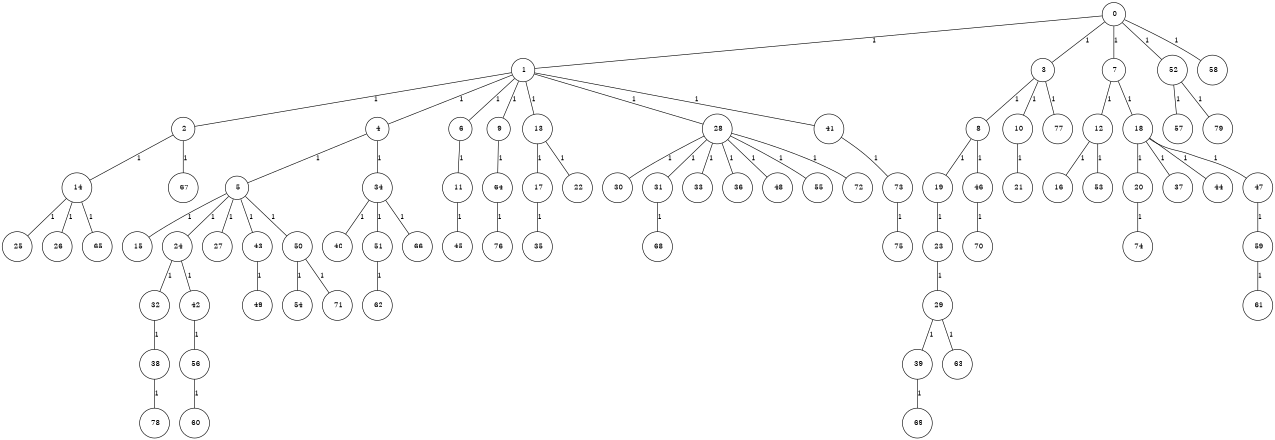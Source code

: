 graph G {
size="8.5,11;"
ratio = "expand;"
fixedsize="true;"
overlap="scale;"
node[shape=circle,width=.12,hight=.12,fontsize=12]
edge[fontsize=12]

0[label=" 0" color=black, pos="2.659019,0.47843167!"];
1[label=" 1" color=black, pos="0.94288532,1.8767049!"];
2[label=" 2" color=black, pos="0.1538822,1.6857195!"];
3[label=" 3" color=black, pos="2.2094685,2.900327!"];
4[label=" 4" color=black, pos="0.96510147,0.85093871!"];
5[label=" 5" color=black, pos="1.3979166,0.2573827!"];
6[label=" 6" color=black, pos="1.455177,1.3627517!"];
7[label=" 7" color=black, pos="0.68903172,0.8488012!"];
8[label=" 8" color=black, pos="2.072407,1.4689391!"];
9[label=" 9" color=black, pos="0.22998031,0.72411067!"];
10[label=" 10" color=black, pos="0.74172509,0.3550013!"];
11[label=" 11" color=black, pos="0.93775576,0.025123238!"];
12[label=" 12" color=black, pos="0.78249251,2.9952567!"];
13[label=" 13" color=black, pos="0.85320714,0.046312992!"];
14[label=" 14" color=black, pos="1.9348385,0.88162096!"];
15[label=" 15" color=black, pos="0.75730793,1.9719209!"];
16[label=" 16" color=black, pos="1.057655,0.84500724!"];
17[label=" 17" color=black, pos="2.7865041,1.6714979!"];
18[label=" 18" color=black, pos="0.97894809,2.4794228!"];
19[label=" 19" color=black, pos="2.2818275,0.81956107!"];
20[label=" 20" color=black, pos="2.3806079,0.24472918!"];
21[label=" 21" color=black, pos="2.0674572,0.54219926!"];
22[label=" 22" color=black, pos="0.70010682,2.6261659!"];
23[label=" 23" color=black, pos="1.1542424,1.2871297!"];
24[label=" 24" color=black, pos="1.0389469,0.49953276!"];
25[label=" 25" color=black, pos="0.70125482,0.35368006!"];
26[label=" 26" color=black, pos="1.1975298,2.5969068!"];
27[label=" 27" color=black, pos="2.3376488,1.5436773!"];
28[label=" 28" color=black, pos="1.2312856,2.9520718!"];
29[label=" 29" color=black, pos="0.079448625,2.3010385!"];
30[label=" 30" color=black, pos="0.91809131,0.23697019!"];
31[label=" 31" color=black, pos="1.5252913,1.2842311!"];
32[label=" 32" color=black, pos="1.6562368,1.389689!"];
33[label=" 33" color=black, pos="1.9547945,0.037694511!"];
34[label=" 34" color=black, pos="0.57647191,1.6316815!"];
35[label=" 35" color=black, pos="2.0510691,2.6323775!"];
36[label=" 36" color=black, pos="2.9637652,0.58109752!"];
37[label=" 37" color=black, pos="1.0787204,2.8227693!"];
38[label=" 38" color=black, pos="2.8093404,1.0691454!"];
39[label=" 39" color=black, pos="2.5838394,1.8988698!"];
40[label=" 40" color=black, pos="2.1371404,1.5975678!"];
41[label=" 41" color=black, pos="1.0319279,1.2442591!"];
42[label=" 42" color=black, pos="1.2698635,2.5225206!"];
43[label=" 43" color=black, pos="1.0512994,0.60328734!"];
44[label=" 44" color=black, pos="1.7393474,1.0582785!"];
45[label=" 45" color=black, pos="2.0665209,0.81487953!"];
46[label=" 46" color=black, pos="2.9407873,0.21049304!"];
47[label=" 47" color=black, pos="2.2374015,1.7647029!"];
48[label=" 48" color=black, pos="1.3979217,2.4664768!"];
49[label=" 49" color=black, pos="0.99753292,0.038249476!"];
50[label=" 50" color=black, pos="1.5866765,1.5883291!"];
51[label=" 51" color=black, pos="2.7156681,1.6530406!"];
52[label=" 52" color=black, pos="1.3760013,0.27308325!"];
53[label=" 53" color=black, pos="0.59236697,0.31838351!"];
54[label=" 54" color=black, pos="1.9719877,2.057781!"];
55[label=" 55" color=black, pos="2.6382394,0.58393116!"];
56[label=" 56" color=black, pos="0.18475458,2.4660107!"];
57[label=" 57" color=black, pos="1.7611439,1.449684!"];
58[label=" 58" color=black, pos="2.0650303,0.98579636!"];
59[label=" 59" color=black, pos="1.2296295,1.2357138!"];
60[label=" 60" color=black, pos="0.3501561,1.048153!"];
61[label=" 61" color=black, pos="2.5967598,0.47567739!"];
62[label=" 62" color=black, pos="1.895413,2.7781368!"];
63[label=" 63" color=black, pos="1.3559424,0.56981355!"];
64[label=" 64" color=black, pos="1.412476,0.72298444!"];
65[label=" 65" color=black, pos="2.5400845,0.52144023!"];
66[label=" 66" color=black, pos="2.2106815,0.3858131!"];
67[label=" 67" color=black, pos="1.1460735,2.0459418!"];
68[label=" 68" color=black, pos="0.13032396,2.4387527!"];
69[label=" 69" color=black, pos="2.4606313,0.29583139!"];
70[label=" 70" color=black, pos="1.4478885,0.88969675!"];
71[label=" 71" color=black, pos="1.4360362,0.34452785!"];
72[label=" 72" color=black, pos="2.4953346,2.022132!"];
73[label=" 73" color=black, pos="1.2401807,1.6405339!"];
74[label=" 74" color=black, pos="0.050808825,0.89117315!"];
75[label=" 75" color=black, pos="1.6478739,1.693112!"];
76[label=" 76" color=black, pos="0.031209681,1.5052816!"];
77[label=" 77" color=black, pos="2.0462948,1.8478852!"];
78[label=" 78" color=black, pos="0.87508125,0.2980143!"];
79[label=" 79" color=black, pos="2.1970923,1.1596297!"];
0--1[label="1"]
0--3[label="1"]
0--7[label="1"]
0--52[label="1"]
0--58[label="1"]
1--2[label="1"]
1--4[label="1"]
1--6[label="1"]
1--9[label="1"]
1--13[label="1"]
1--28[label="1"]
1--41[label="1"]
2--14[label="1"]
2--67[label="1"]
3--8[label="1"]
3--10[label="1"]
3--77[label="1"]
4--5[label="1"]
4--34[label="1"]
5--15[label="1"]
5--24[label="1"]
5--27[label="1"]
5--43[label="1"]
5--50[label="1"]
6--11[label="1"]
7--12[label="1"]
7--18[label="1"]
8--19[label="1"]
8--46[label="1"]
9--64[label="1"]
10--21[label="1"]
11--45[label="1"]
12--16[label="1"]
12--53[label="1"]
13--17[label="1"]
13--22[label="1"]
14--25[label="1"]
14--26[label="1"]
14--65[label="1"]
17--35[label="1"]
18--20[label="1"]
18--37[label="1"]
18--44[label="1"]
18--47[label="1"]
19--23[label="1"]
20--74[label="1"]
23--29[label="1"]
24--32[label="1"]
24--42[label="1"]
28--30[label="1"]
28--31[label="1"]
28--33[label="1"]
28--36[label="1"]
28--48[label="1"]
28--55[label="1"]
28--72[label="1"]
29--39[label="1"]
29--63[label="1"]
31--68[label="1"]
32--38[label="1"]
34--40[label="1"]
34--51[label="1"]
34--66[label="1"]
38--78[label="1"]
39--69[label="1"]
41--73[label="1"]
42--56[label="1"]
43--49[label="1"]
46--70[label="1"]
47--59[label="1"]
50--54[label="1"]
50--71[label="1"]
51--62[label="1"]
52--57[label="1"]
52--79[label="1"]
56--60[label="1"]
59--61[label="1"]
64--76[label="1"]
73--75[label="1"]

}
